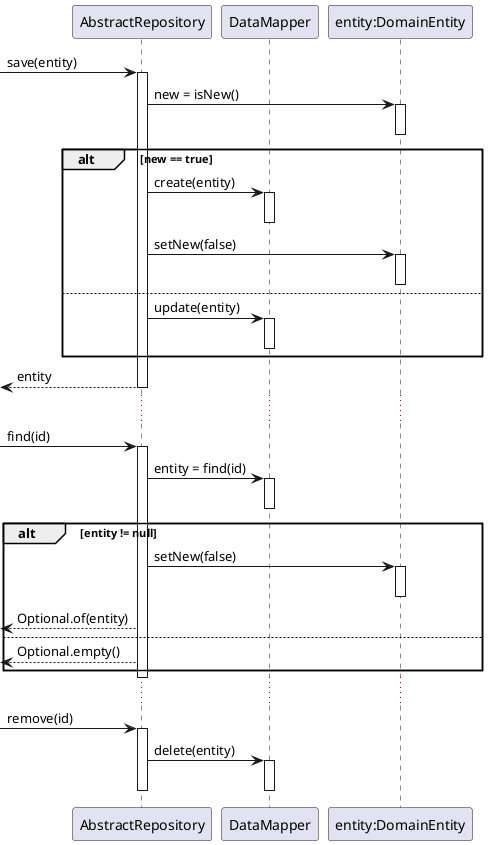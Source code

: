 @startuml repository

participant "AbstractRepository" as repo
participant "DataMapper" as mapper
participant "entity:DomainEntity" as entity

[-> repo: save(entity)
activate repo
repo -> entity: new = isNew()
activate entity
deactivate entity
alt new == true
  repo -> mapper: create(entity)
  activate mapper
  deactivate mapper
  repo -> entity: setNew(false)
  activate entity
  deactivate entity
else
  repo -> mapper: update(entity)
  activate mapper
  deactivate mapper
end
[<-- repo: entity
deactivate repo

...

[-> repo: find(id)
activate repo
repo -> mapper: entity = find(id)
activate mapper
deactivate mapper
alt entity != null
  repo -> entity: setNew(false)
  activate entity
  deactivate entity
  [<-- repo: Optional.of(entity)
else
  [<-- repo: Optional.empty()
end
deactivate repo

...

[-> repo: remove(id)
activate repo
repo -> mapper: delete(entity)
activate mapper
deactivate mapper
deactivate repo

@enduml